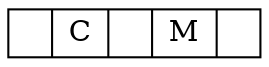 digraph one {
	node [shape = record, height=.1];
	node0[label = "<f0> | <f1> C || <f2> M | <f3> "];
}
